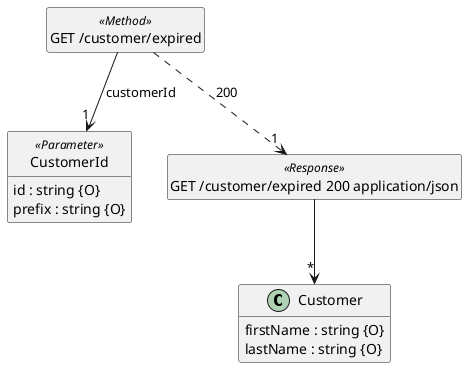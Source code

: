 @startuml
hide <<Method>> circle
hide <<Response>> circle
hide <<Parameter>> circle
hide empty methods
hide empty fields
set namespaceSeparator none

class "Customer" {
  firstName : string {O}
  lastName : string {O}
}

class "CustomerId" <<Parameter>> {
  id : string {O}
  prefix : string {O}
}

class "GET /customer/expired" <<Method>> {
}

class "GET /customer/expired 200 application/json" <<Response>> {
}

"GET /customer/expired" --> "1" "CustomerId"  :  "customerId"

"GET /customer/expired 200 application/json" --> "*" "Customer"

"GET /customer/expired" ..> "1" "GET /customer/expired 200 application/json"  :  "200"

@enduml